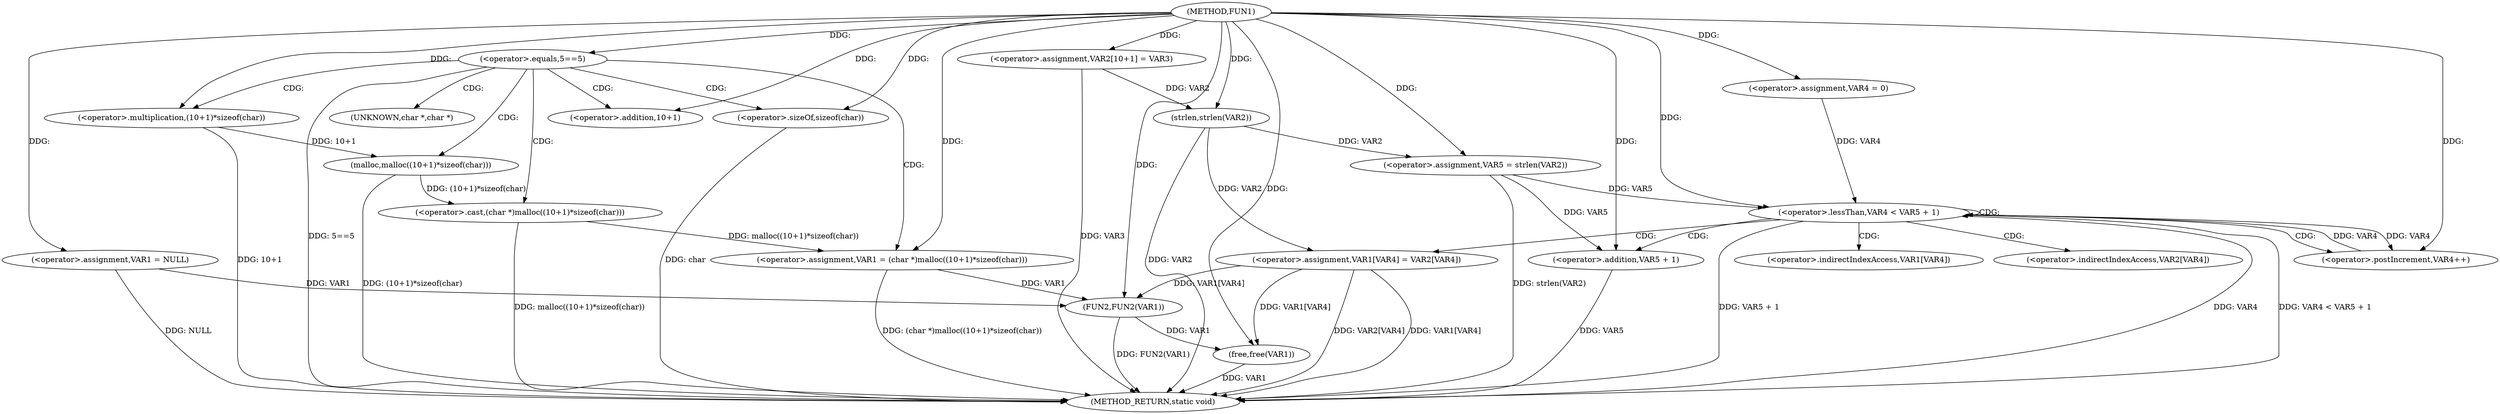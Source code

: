 digraph FUN1 {  
"1000100" [label = "(METHOD,FUN1)" ]
"1000156" [label = "(METHOD_RETURN,static void)" ]
"1000103" [label = "(<operator>.assignment,VAR1 = NULL)" ]
"1000107" [label = "(<operator>.equals,5==5)" ]
"1000111" [label = "(<operator>.assignment,VAR1 = (char *)malloc((10+1)*sizeof(char)))" ]
"1000113" [label = "(<operator>.cast,(char *)malloc((10+1)*sizeof(char)))" ]
"1000115" [label = "(malloc,malloc((10+1)*sizeof(char)))" ]
"1000116" [label = "(<operator>.multiplication,(10+1)*sizeof(char))" ]
"1000117" [label = "(<operator>.addition,10+1)" ]
"1000120" [label = "(<operator>.sizeOf,sizeof(char))" ]
"1000124" [label = "(<operator>.assignment,VAR2[10+1] = VAR3)" ]
"1000129" [label = "(<operator>.assignment,VAR5 = strlen(VAR2))" ]
"1000131" [label = "(strlen,strlen(VAR2))" ]
"1000134" [label = "(<operator>.assignment,VAR4 = 0)" ]
"1000137" [label = "(<operator>.lessThan,VAR4 < VAR5 + 1)" ]
"1000139" [label = "(<operator>.addition,VAR5 + 1)" ]
"1000142" [label = "(<operator>.postIncrement,VAR4++)" ]
"1000145" [label = "(<operator>.assignment,VAR1[VAR4] = VAR2[VAR4])" ]
"1000152" [label = "(FUN2,FUN2(VAR1))" ]
"1000154" [label = "(free,free(VAR1))" ]
"1000114" [label = "(UNKNOWN,char *,char *)" ]
"1000146" [label = "(<operator>.indirectIndexAccess,VAR1[VAR4])" ]
"1000149" [label = "(<operator>.indirectIndexAccess,VAR2[VAR4])" ]
  "1000116" -> "1000156"  [ label = "DDG: 10+1"] 
  "1000124" -> "1000156"  [ label = "DDG: VAR3"] 
  "1000107" -> "1000156"  [ label = "DDG: 5==5"] 
  "1000103" -> "1000156"  [ label = "DDG: NULL"] 
  "1000145" -> "1000156"  [ label = "DDG: VAR2[VAR4]"] 
  "1000137" -> "1000156"  [ label = "DDG: VAR4"] 
  "1000145" -> "1000156"  [ label = "DDG: VAR1[VAR4]"] 
  "1000137" -> "1000156"  [ label = "DDG: VAR4 < VAR5 + 1"] 
  "1000131" -> "1000156"  [ label = "DDG: VAR2"] 
  "1000137" -> "1000156"  [ label = "DDG: VAR5 + 1"] 
  "1000139" -> "1000156"  [ label = "DDG: VAR5"] 
  "1000152" -> "1000156"  [ label = "DDG: FUN2(VAR1)"] 
  "1000154" -> "1000156"  [ label = "DDG: VAR1"] 
  "1000113" -> "1000156"  [ label = "DDG: malloc((10+1)*sizeof(char))"] 
  "1000120" -> "1000156"  [ label = "DDG: char"] 
  "1000111" -> "1000156"  [ label = "DDG: (char *)malloc((10+1)*sizeof(char))"] 
  "1000115" -> "1000156"  [ label = "DDG: (10+1)*sizeof(char)"] 
  "1000129" -> "1000156"  [ label = "DDG: strlen(VAR2)"] 
  "1000100" -> "1000103"  [ label = "DDG: "] 
  "1000100" -> "1000107"  [ label = "DDG: "] 
  "1000113" -> "1000111"  [ label = "DDG: malloc((10+1)*sizeof(char))"] 
  "1000100" -> "1000111"  [ label = "DDG: "] 
  "1000115" -> "1000113"  [ label = "DDG: (10+1)*sizeof(char)"] 
  "1000116" -> "1000115"  [ label = "DDG: 10+1"] 
  "1000100" -> "1000116"  [ label = "DDG: "] 
  "1000100" -> "1000117"  [ label = "DDG: "] 
  "1000100" -> "1000120"  [ label = "DDG: "] 
  "1000100" -> "1000124"  [ label = "DDG: "] 
  "1000131" -> "1000129"  [ label = "DDG: VAR2"] 
  "1000100" -> "1000129"  [ label = "DDG: "] 
  "1000124" -> "1000131"  [ label = "DDG: VAR2"] 
  "1000100" -> "1000131"  [ label = "DDG: "] 
  "1000100" -> "1000134"  [ label = "DDG: "] 
  "1000134" -> "1000137"  [ label = "DDG: VAR4"] 
  "1000142" -> "1000137"  [ label = "DDG: VAR4"] 
  "1000100" -> "1000137"  [ label = "DDG: "] 
  "1000129" -> "1000137"  [ label = "DDG: VAR5"] 
  "1000129" -> "1000139"  [ label = "DDG: VAR5"] 
  "1000100" -> "1000139"  [ label = "DDG: "] 
  "1000137" -> "1000142"  [ label = "DDG: VAR4"] 
  "1000100" -> "1000142"  [ label = "DDG: "] 
  "1000131" -> "1000145"  [ label = "DDG: VAR2"] 
  "1000103" -> "1000152"  [ label = "DDG: VAR1"] 
  "1000111" -> "1000152"  [ label = "DDG: VAR1"] 
  "1000145" -> "1000152"  [ label = "DDG: VAR1[VAR4]"] 
  "1000100" -> "1000152"  [ label = "DDG: "] 
  "1000152" -> "1000154"  [ label = "DDG: VAR1"] 
  "1000145" -> "1000154"  [ label = "DDG: VAR1[VAR4]"] 
  "1000100" -> "1000154"  [ label = "DDG: "] 
  "1000107" -> "1000116"  [ label = "CDG: "] 
  "1000107" -> "1000120"  [ label = "CDG: "] 
  "1000107" -> "1000117"  [ label = "CDG: "] 
  "1000107" -> "1000113"  [ label = "CDG: "] 
  "1000107" -> "1000111"  [ label = "CDG: "] 
  "1000107" -> "1000114"  [ label = "CDG: "] 
  "1000107" -> "1000115"  [ label = "CDG: "] 
  "1000137" -> "1000142"  [ label = "CDG: "] 
  "1000137" -> "1000137"  [ label = "CDG: "] 
  "1000137" -> "1000145"  [ label = "CDG: "] 
  "1000137" -> "1000139"  [ label = "CDG: "] 
  "1000137" -> "1000146"  [ label = "CDG: "] 
  "1000137" -> "1000149"  [ label = "CDG: "] 
}
